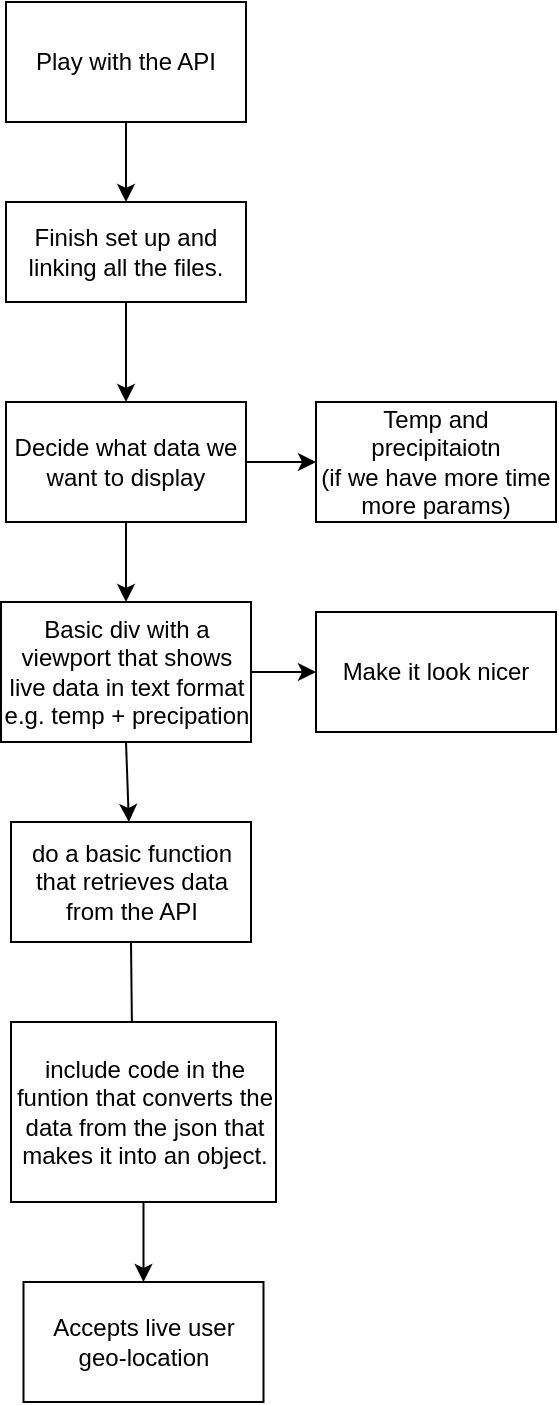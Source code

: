 <mxfile>
    <diagram id="gCN2j33IIJAMvIv-Pt9y" name="Page-1">
        <mxGraphModel dx="1032" dy="787" grid="1" gridSize="10" guides="1" tooltips="1" connect="1" arrows="1" fold="1" page="1" pageScale="1" pageWidth="850" pageHeight="1100" math="0" shadow="0">
            <root>
                <mxCell id="0"/>
                <mxCell id="1" parent="0"/>
                <mxCell id="7" style="edgeStyle=none;html=1;entryX=0.5;entryY=0;entryDx=0;entryDy=0;" edge="1" parent="1" source="2" target="6">
                    <mxGeometry relative="1" as="geometry"/>
                </mxCell>
                <mxCell id="2" value="Play with the API" style="whiteSpace=wrap;html=1;" vertex="1" parent="1">
                    <mxGeometry x="305" y="60" width="120" height="60" as="geometry"/>
                </mxCell>
                <mxCell id="5" style="edgeStyle=none;html=1;exitX=1;exitY=0.5;exitDx=0;exitDy=0;entryX=0;entryY=0.5;entryDx=0;entryDy=0;" edge="1" parent="1" source="3" target="4">
                    <mxGeometry relative="1" as="geometry"/>
                </mxCell>
                <mxCell id="10" style="edgeStyle=none;html=1;exitX=0.5;exitY=1;exitDx=0;exitDy=0;entryX=0.5;entryY=0;entryDx=0;entryDy=0;" edge="1" parent="1" source="3" target="9">
                    <mxGeometry relative="1" as="geometry"/>
                </mxCell>
                <mxCell id="3" value="Decide what data we want to display" style="whiteSpace=wrap;html=1;" vertex="1" parent="1">
                    <mxGeometry x="305" y="260" width="120" height="60" as="geometry"/>
                </mxCell>
                <mxCell id="4" value="Temp and precipitaiotn&lt;br&gt;(if we have more time more params)" style="whiteSpace=wrap;html=1;" vertex="1" parent="1">
                    <mxGeometry x="460" y="260" width="120" height="60" as="geometry"/>
                </mxCell>
                <mxCell id="8" style="edgeStyle=none;html=1;" edge="1" parent="1" source="6" target="3">
                    <mxGeometry relative="1" as="geometry"/>
                </mxCell>
                <mxCell id="6" value="Finish set up and linking all the files." style="whiteSpace=wrap;html=1;" vertex="1" parent="1">
                    <mxGeometry x="305" y="160" width="120" height="50" as="geometry"/>
                </mxCell>
                <mxCell id="13" style="edgeStyle=none;html=1;exitX=1;exitY=0.5;exitDx=0;exitDy=0;entryX=0;entryY=0.5;entryDx=0;entryDy=0;" edge="1" parent="1" source="9" target="11">
                    <mxGeometry relative="1" as="geometry"/>
                </mxCell>
                <mxCell id="14" style="edgeStyle=none;html=1;exitX=0.5;exitY=1;exitDx=0;exitDy=0;" edge="1" parent="1" source="9" target="12">
                    <mxGeometry relative="1" as="geometry"/>
                </mxCell>
                <mxCell id="9" value="Basic div with a viewport that shows live data in text format e.g. temp + precipation" style="whiteSpace=wrap;html=1;" vertex="1" parent="1">
                    <mxGeometry x="302.5" y="360" width="125" height="70" as="geometry"/>
                </mxCell>
                <mxCell id="11" value="Make it look nicer" style="whiteSpace=wrap;html=1;" vertex="1" parent="1">
                    <mxGeometry x="460" y="365" width="120" height="60" as="geometry"/>
                </mxCell>
                <mxCell id="16" style="edgeStyle=none;html=1;exitX=0.5;exitY=1;exitDx=0;exitDy=0;entryX=0.457;entryY=0.111;entryDx=0;entryDy=0;entryPerimeter=0;" edge="1" parent="1" source="12" target="15">
                    <mxGeometry relative="1" as="geometry"/>
                </mxCell>
                <mxCell id="12" value="do a basic function that retrieves data from the API" style="whiteSpace=wrap;html=1;" vertex="1" parent="1">
                    <mxGeometry x="307.5" y="470" width="120" height="60" as="geometry"/>
                </mxCell>
                <mxCell id="18" style="edgeStyle=none;html=1;entryX=0.5;entryY=0;entryDx=0;entryDy=0;" edge="1" parent="1" source="15" target="17">
                    <mxGeometry relative="1" as="geometry"/>
                </mxCell>
                <mxCell id="15" value="include code in the funtion that converts the data from the json that makes it into an object." style="whiteSpace=wrap;html=1;" vertex="1" parent="1">
                    <mxGeometry x="307.5" y="570" width="132.5" height="90" as="geometry"/>
                </mxCell>
                <mxCell id="17" value="Accepts live user geo-location" style="whiteSpace=wrap;html=1;" vertex="1" parent="1">
                    <mxGeometry x="313.75" y="700" width="120" height="60" as="geometry"/>
                </mxCell>
            </root>
        </mxGraphModel>
    </diagram>
</mxfile>